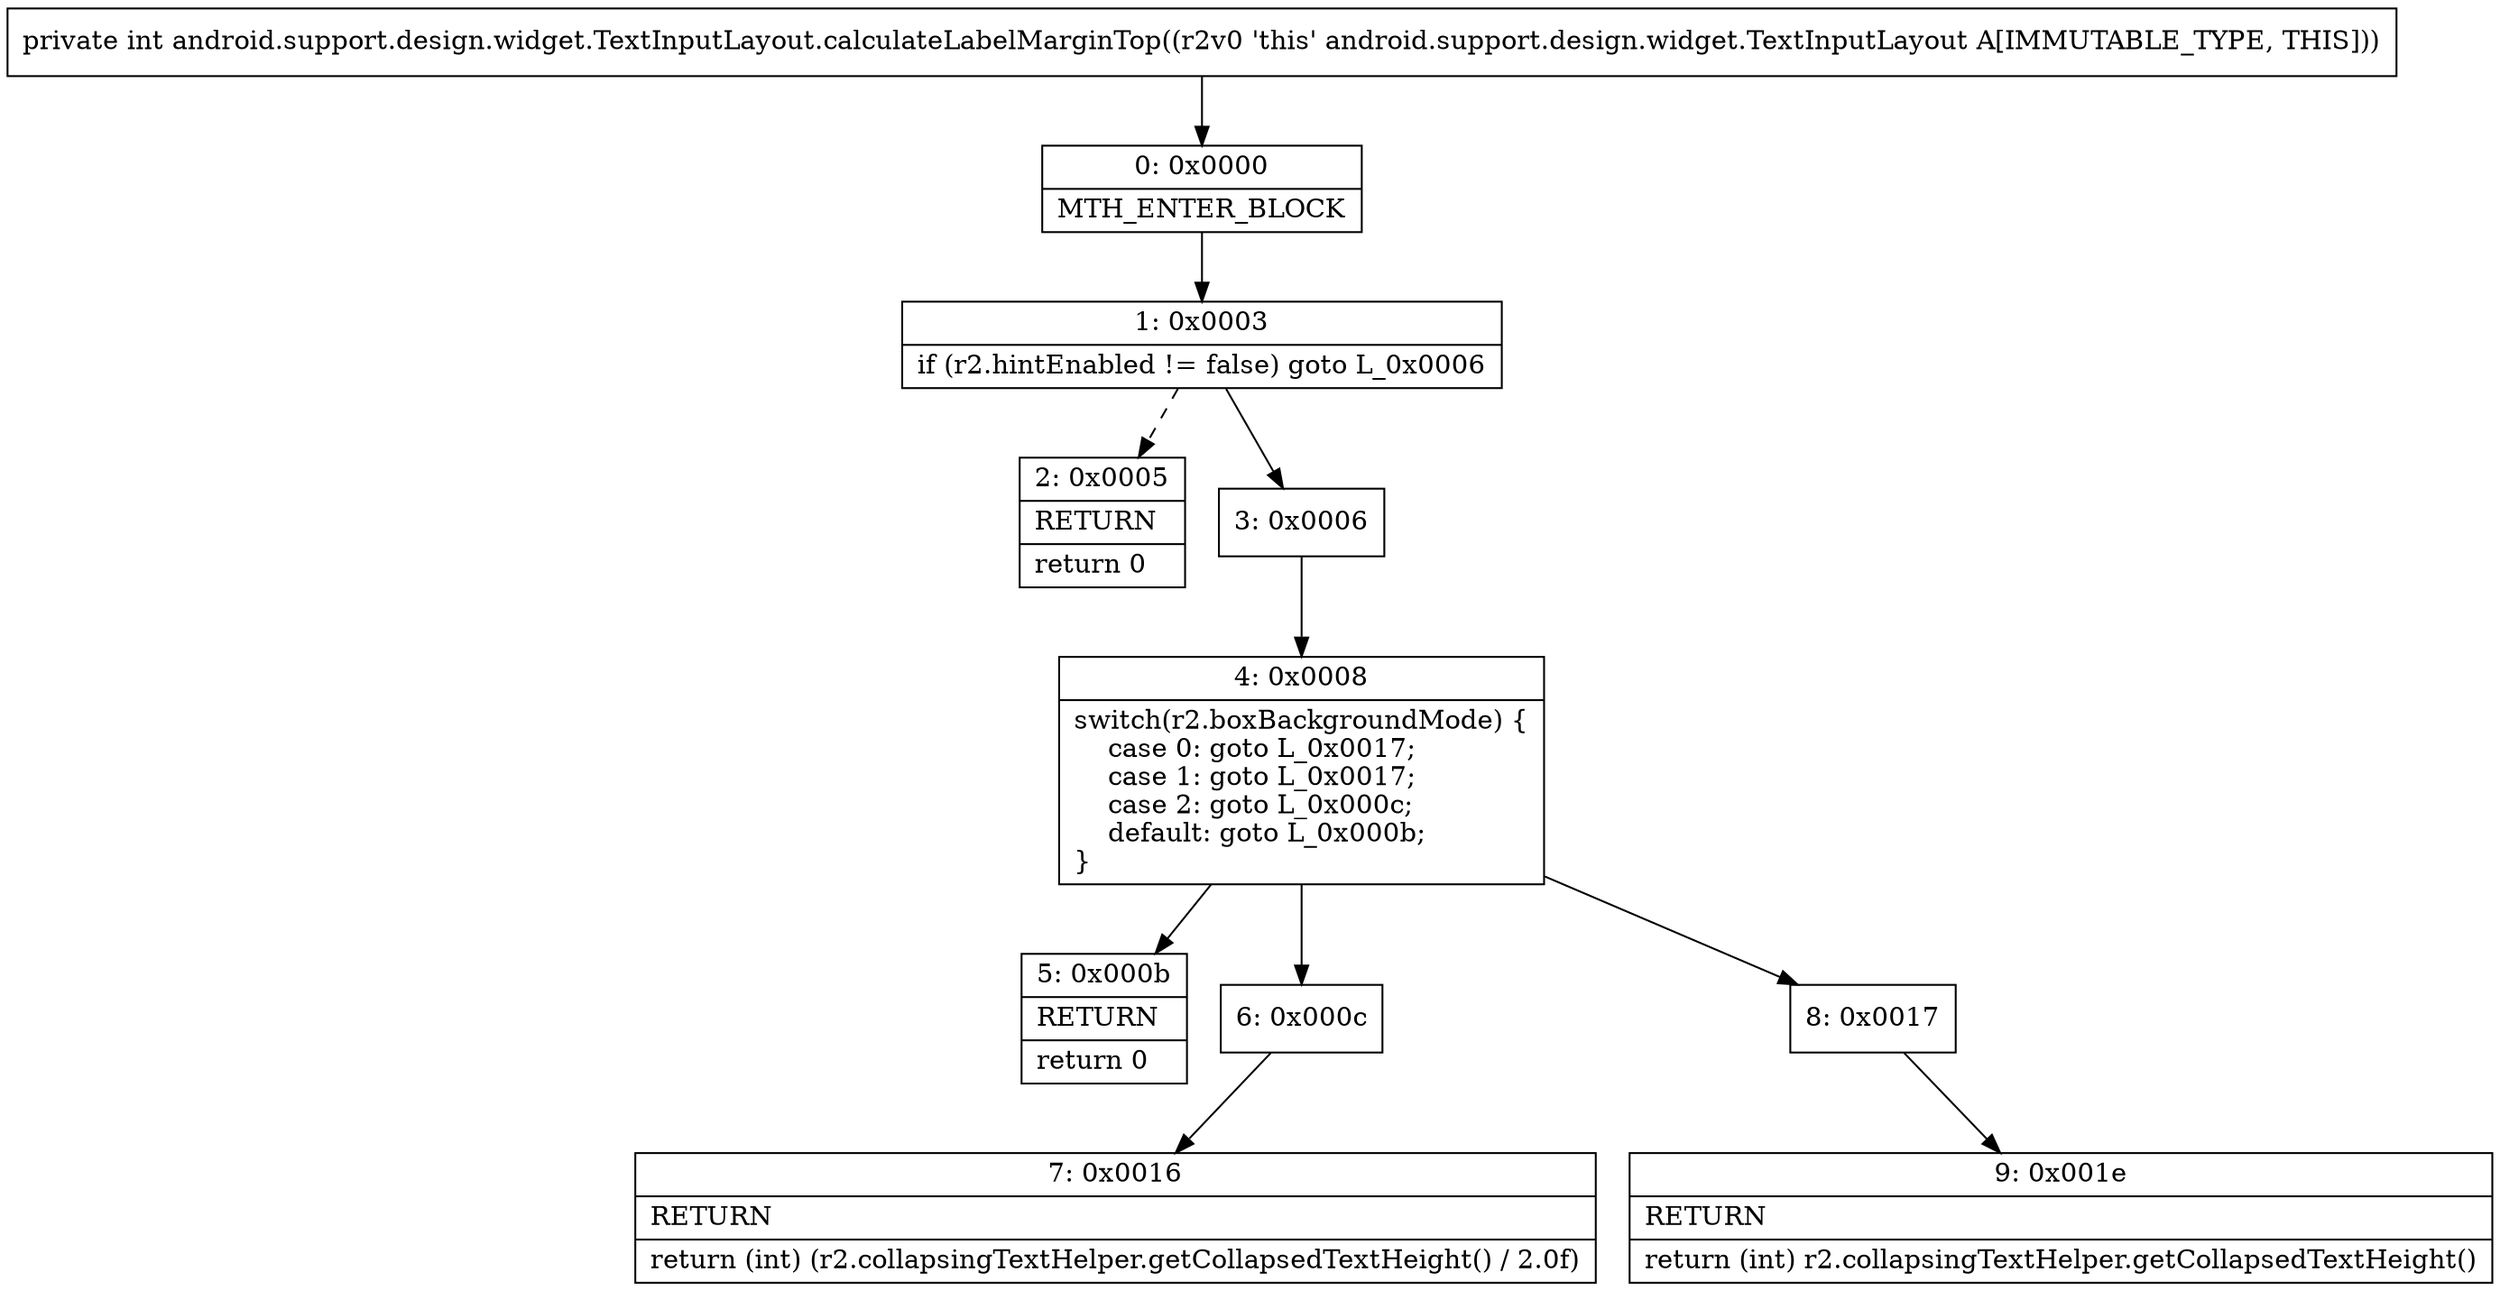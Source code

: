 digraph "CFG forandroid.support.design.widget.TextInputLayout.calculateLabelMarginTop()I" {
Node_0 [shape=record,label="{0\:\ 0x0000|MTH_ENTER_BLOCK\l}"];
Node_1 [shape=record,label="{1\:\ 0x0003|if (r2.hintEnabled != false) goto L_0x0006\l}"];
Node_2 [shape=record,label="{2\:\ 0x0005|RETURN\l|return 0\l}"];
Node_3 [shape=record,label="{3\:\ 0x0006}"];
Node_4 [shape=record,label="{4\:\ 0x0008|switch(r2.boxBackgroundMode) \{\l    case 0: goto L_0x0017;\l    case 1: goto L_0x0017;\l    case 2: goto L_0x000c;\l    default: goto L_0x000b;\l\}\l}"];
Node_5 [shape=record,label="{5\:\ 0x000b|RETURN\l|return 0\l}"];
Node_6 [shape=record,label="{6\:\ 0x000c}"];
Node_7 [shape=record,label="{7\:\ 0x0016|RETURN\l|return (int) (r2.collapsingTextHelper.getCollapsedTextHeight() \/ 2.0f)\l}"];
Node_8 [shape=record,label="{8\:\ 0x0017}"];
Node_9 [shape=record,label="{9\:\ 0x001e|RETURN\l|return (int) r2.collapsingTextHelper.getCollapsedTextHeight()\l}"];
MethodNode[shape=record,label="{private int android.support.design.widget.TextInputLayout.calculateLabelMarginTop((r2v0 'this' android.support.design.widget.TextInputLayout A[IMMUTABLE_TYPE, THIS])) }"];
MethodNode -> Node_0;
Node_0 -> Node_1;
Node_1 -> Node_2[style=dashed];
Node_1 -> Node_3;
Node_3 -> Node_4;
Node_4 -> Node_5;
Node_4 -> Node_6;
Node_4 -> Node_8;
Node_6 -> Node_7;
Node_8 -> Node_9;
}

